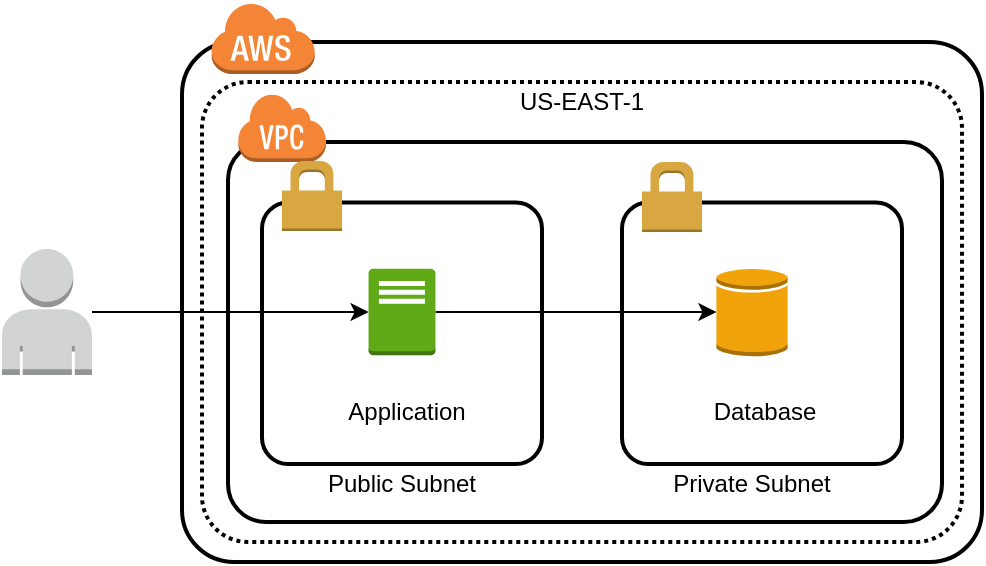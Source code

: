 <mxfile version="13.0.9"><diagram id="hDxXO6iOMIL-5xqhMEGv" name="Page-1"><mxGraphModel dx="1026" dy="546" grid="0" gridSize="10" guides="1" tooltips="1" connect="1" arrows="1" fold="1" page="1" pageScale="1" pageWidth="1654" pageHeight="1169" math="0" shadow="0"><root><mxCell id="0"/><mxCell id="1" parent="0"/><mxCell id="GdPVc0dyluT_0mH4Pj8R-1" value="" style="rounded=1;arcSize=10;dashed=0;fillColor=none;gradientColor=none;strokeWidth=2;" vertex="1" parent="1"><mxGeometry x="230" y="340.27" width="140" height="130.73" as="geometry"/></mxCell><mxCell id="9zoq24ZybqTwHp-O39qH-3" value="" style="rounded=1;arcSize=10;dashed=0;fillColor=none;gradientColor=none;strokeWidth=2;" parent="1" vertex="1"><mxGeometry x="190" y="260" width="400" height="260" as="geometry"/></mxCell><mxCell id="9zoq24ZybqTwHp-O39qH-8" value="" style="rounded=1;arcSize=10;dashed=1;fillColor=none;gradientColor=none;dashPattern=1 1;strokeWidth=2;" parent="1" vertex="1"><mxGeometry x="200" y="280" width="380" height="230" as="geometry"/></mxCell><mxCell id="4ndLmXDWsY6JqbtvV_gG-1" value="" style="rounded=1;arcSize=10;dashed=0;fillColor=none;gradientColor=none;strokeWidth=2;" parent="1" vertex="1"><mxGeometry x="213" y="310" width="357" height="190" as="geometry"/></mxCell><mxCell id="9zoq24ZybqTwHp-O39qH-4" value="" style="dashed=0;html=1;shape=mxgraph.aws3.cloud;fillColor=#F58536;gradientColor=none;dashed=0;strokeColor=#4797FF;" parent="1" vertex="1"><mxGeometry x="204.39" y="240" width="52" height="36" as="geometry"/></mxCell><mxCell id="4ndLmXDWsY6JqbtvV_gG-45" value="US-EAST-1" style="text;html=1;strokeColor=none;fillColor=none;align=center;verticalAlign=middle;whiteSpace=wrap;rounded=0;" parent="1" vertex="1"><mxGeometry x="350" y="280" width="80" height="20" as="geometry"/></mxCell><mxCell id="4ndLmXDWsY6JqbtvV_gG-2" value="" style="dashed=0;html=1;shape=mxgraph.aws3.virtual_private_cloud;fillColor=#F58536;gradientColor=none;dashed=0;strokeColor=#FEFFF5;" parent="1" vertex="1"><mxGeometry x="217.8" y="285.31" width="44.2" height="34.691" as="geometry"/></mxCell><mxCell id="4ndLmXDWsY6JqbtvV_gG-54" value="" style="rounded=1;arcSize=10;dashed=0;fillColor=none;gradientColor=none;strokeWidth=2;" parent="1" vertex="1"><mxGeometry x="410" y="340.27" width="140" height="130.73" as="geometry"/></mxCell><mxCell id="4ndLmXDWsY6JqbtvV_gG-55" value="" style="dashed=0;html=1;shape=mxgraph.aws3.permissions;fillColor=#D9A741;gradientColor=none;dashed=0;strokeColor=#FEFFF5;" parent="1" vertex="1"><mxGeometry x="420" y="320" width="30" height="35" as="geometry"/></mxCell><mxCell id="GdPVc0dyluT_0mH4Pj8R-5" value="" style="edgeStyle=orthogonalEdgeStyle;rounded=0;orthogonalLoop=1;jettySize=auto;html=1;" edge="1" parent="1" source="9zoq24ZybqTwHp-O39qH-44" target="9zoq24ZybqTwHp-O39qH-47"><mxGeometry relative="1" as="geometry"><mxPoint x="396.724" y="395.002" as="targetPoint"/></mxGeometry></mxCell><mxCell id="9zoq24ZybqTwHp-O39qH-44" value="" style="outlineConnect=0;dashed=0;verticalLabelPosition=bottom;verticalAlign=top;align=center;html=1;shape=mxgraph.aws3.traditional_server;fillColor=#60a917;strokeColor=#2D7600;fontColor=#ffffff;" parent="1" vertex="1"><mxGeometry x="283.276" y="373.4" width="33.447" height="43.204" as="geometry"/></mxCell><mxCell id="9zoq24ZybqTwHp-O39qH-45" value="Database" style="text;html=1;strokeColor=none;fillColor=none;align=center;verticalAlign=middle;whiteSpace=wrap;rounded=0;" parent="1" vertex="1"><mxGeometry x="462.202" y="437.027" width="39.048" height="16.136" as="geometry"/></mxCell><mxCell id="9zoq24ZybqTwHp-O39qH-46" value="Application" style="text;html=1;strokeColor=none;fillColor=none;align=center;verticalAlign=middle;whiteSpace=wrap;rounded=0;" parent="1" vertex="1"><mxGeometry x="283.272" y="437.028" width="39.048" height="16.136" as="geometry"/></mxCell><mxCell id="9zoq24ZybqTwHp-O39qH-47" value="" style="outlineConnect=0;dashed=0;verticalLabelPosition=bottom;verticalAlign=top;align=center;html=1;shape=mxgraph.aws3.generic_database;fillColor=#f0a30a;strokeColor=#BD7000;fontColor=#ffffff;" parent="1" vertex="1"><mxGeometry x="457.2" y="372.887" width="35.605" height="44.233" as="geometry"/></mxCell><mxCell id="4ndLmXDWsY6JqbtvV_gG-56" value="Public Subnet" style="text;html=1;strokeColor=none;fillColor=none;align=center;verticalAlign=middle;whiteSpace=wrap;rounded=0;" parent="1" vertex="1"><mxGeometry x="260" y="471" width="80" height="20" as="geometry"/></mxCell><mxCell id="4ndLmXDWsY6JqbtvV_gG-57" value="Private Subnet" style="text;html=1;strokeColor=none;fillColor=none;align=center;verticalAlign=middle;whiteSpace=wrap;rounded=0;" parent="1" vertex="1"><mxGeometry x="430" y="471" width="90" height="20" as="geometry"/></mxCell><mxCell id="GdPVc0dyluT_0mH4Pj8R-3" value="" style="edgeStyle=orthogonalEdgeStyle;rounded=0;orthogonalLoop=1;jettySize=auto;html=1;entryX=0;entryY=0.5;entryDx=0;entryDy=0;entryPerimeter=0;" edge="1" parent="1" source="4ndLmXDWsY6JqbtvV_gG-58" target="9zoq24ZybqTwHp-O39qH-44"><mxGeometry relative="1" as="geometry"/></mxCell><mxCell id="4ndLmXDWsY6JqbtvV_gG-58" value="" style="outlineConnect=0;dashed=0;verticalLabelPosition=bottom;verticalAlign=top;align=center;html=1;shape=mxgraph.aws3.user;fillColor=#D2D3D3;gradientColor=none;strokeColor=#FEFFF5;" parent="1" vertex="1"><mxGeometry x="100" y="363.5" width="45" height="63" as="geometry"/></mxCell><mxCell id="GdPVc0dyluT_0mH4Pj8R-2" value="" style="dashed=0;html=1;shape=mxgraph.aws3.permissions;fillColor=#D9A741;gradientColor=none;dashed=0;strokeColor=#FEFFF5;" vertex="1" parent="1"><mxGeometry x="240" y="319.5" width="30" height="35" as="geometry"/></mxCell></root></mxGraphModel></diagram></mxfile>